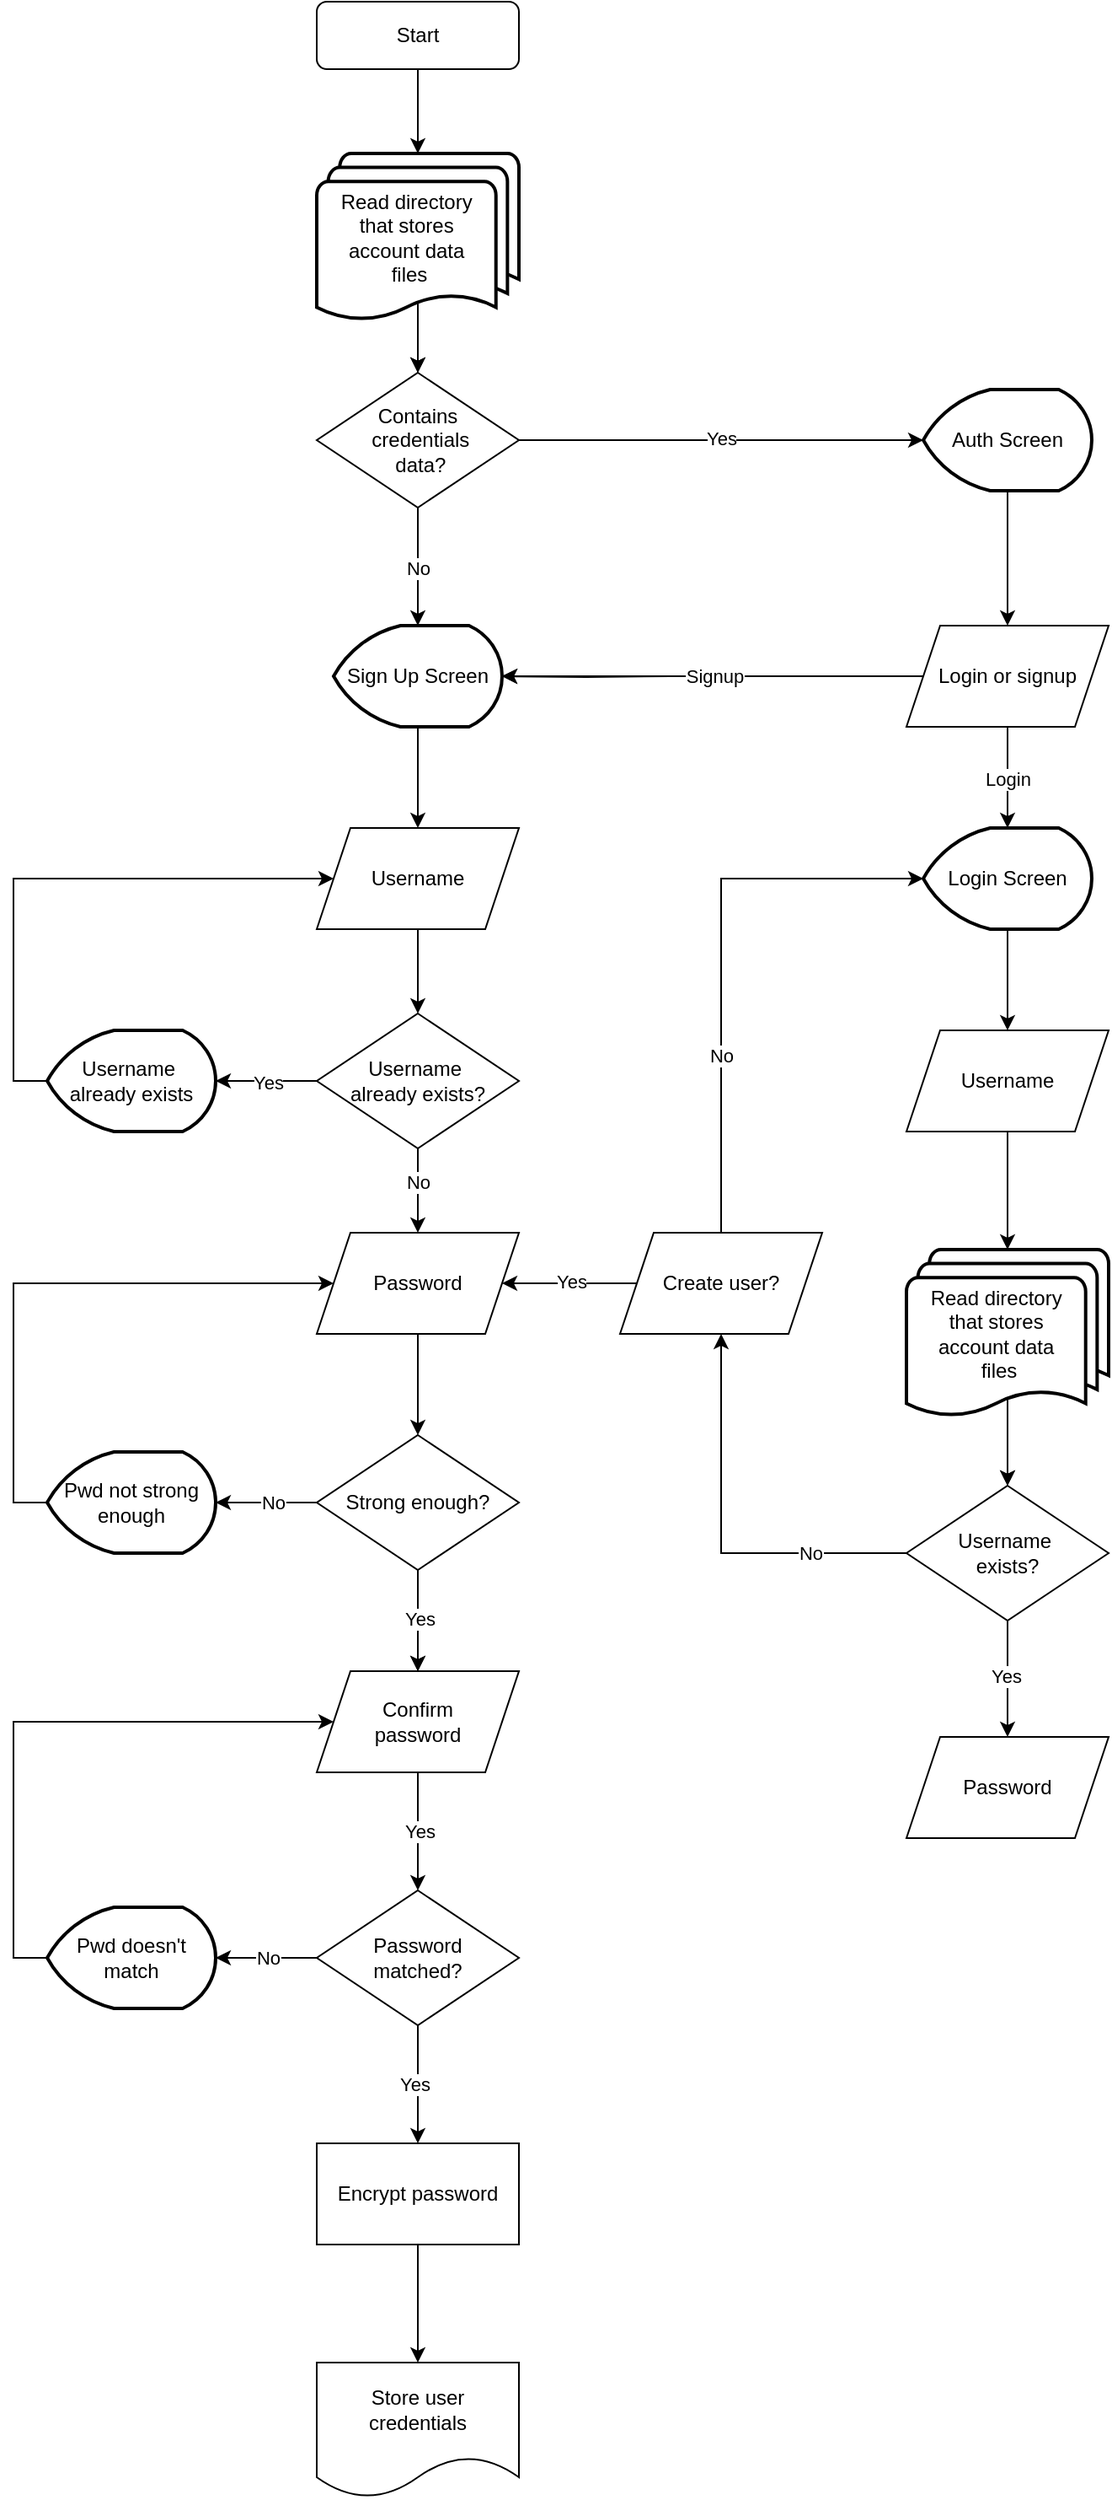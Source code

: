 <mxfile version="27.0.1">
  <diagram id="C5RBs43oDa-KdzZeNtuy" name="Page-1">
    <mxGraphModel dx="1656" dy="611" grid="1" gridSize="10" guides="1" tooltips="1" connect="1" arrows="1" fold="1" page="1" pageScale="1" pageWidth="827" pageHeight="1169" math="0" shadow="0">
      <root>
        <mxCell id="WIyWlLk6GJQsqaUBKTNV-0" />
        <mxCell id="WIyWlLk6GJQsqaUBKTNV-1" parent="WIyWlLk6GJQsqaUBKTNV-0" />
        <mxCell id="WIyWlLk6GJQsqaUBKTNV-3" value="Start" style="rounded=1;whiteSpace=wrap;html=1;fontSize=12;glass=0;strokeWidth=1;shadow=0;" parent="WIyWlLk6GJQsqaUBKTNV-1" vertex="1">
          <mxGeometry x="160" y="80" width="120" height="40" as="geometry" />
        </mxCell>
        <mxCell id="9YRlblP6MZ6Cb8axo9Pt-24" value="" style="edgeStyle=orthogonalEdgeStyle;rounded=0;orthogonalLoop=1;jettySize=auto;html=1;exitX=0.5;exitY=0.88;exitDx=0;exitDy=0;exitPerimeter=0;" edge="1" parent="WIyWlLk6GJQsqaUBKTNV-1" source="9YRlblP6MZ6Cb8axo9Pt-101" target="9YRlblP6MZ6Cb8axo9Pt-23">
          <mxGeometry relative="1" as="geometry">
            <mxPoint x="220" y="238.4" as="sourcePoint" />
          </mxGeometry>
        </mxCell>
        <mxCell id="9YRlblP6MZ6Cb8axo9Pt-26" value="" style="edgeStyle=orthogonalEdgeStyle;rounded=0;orthogonalLoop=1;jettySize=auto;html=1;entryX=0;entryY=0.5;entryDx=0;entryDy=0;entryPerimeter=0;" edge="1" parent="WIyWlLk6GJQsqaUBKTNV-1" source="9YRlblP6MZ6Cb8axo9Pt-23" target="9YRlblP6MZ6Cb8axo9Pt-28">
          <mxGeometry relative="1" as="geometry">
            <mxPoint x="360" y="340" as="targetPoint" />
          </mxGeometry>
        </mxCell>
        <mxCell id="9YRlblP6MZ6Cb8axo9Pt-113" value="Yes" style="edgeLabel;html=1;align=center;verticalAlign=middle;resizable=0;points=[];" vertex="1" connectable="0" parent="9YRlblP6MZ6Cb8axo9Pt-26">
          <mxGeometry x="-0.001" y="1" relative="1" as="geometry">
            <mxPoint as="offset" />
          </mxGeometry>
        </mxCell>
        <mxCell id="9YRlblP6MZ6Cb8axo9Pt-23" value="&lt;div&gt;Contains&lt;/div&gt;&lt;div&gt;&amp;nbsp;credentials&lt;/div&gt;&lt;div&gt;&amp;nbsp;data?&lt;/div&gt;" style="rhombus;whiteSpace=wrap;html=1;" vertex="1" parent="WIyWlLk6GJQsqaUBKTNV-1">
          <mxGeometry x="160" y="300" width="120" height="80" as="geometry" />
        </mxCell>
        <mxCell id="9YRlblP6MZ6Cb8axo9Pt-46" style="edgeStyle=orthogonalEdgeStyle;rounded=0;orthogonalLoop=1;jettySize=auto;html=1;entryX=0.5;entryY=0;entryDx=0;entryDy=0;" edge="1" parent="WIyWlLk6GJQsqaUBKTNV-1" source="9YRlblP6MZ6Cb8axo9Pt-28" target="9YRlblP6MZ6Cb8axo9Pt-45">
          <mxGeometry relative="1" as="geometry" />
        </mxCell>
        <mxCell id="9YRlblP6MZ6Cb8axo9Pt-28" value="Auth Screen" style="strokeWidth=2;html=1;shape=mxgraph.flowchart.display;whiteSpace=wrap;" vertex="1" parent="WIyWlLk6GJQsqaUBKTNV-1">
          <mxGeometry x="520" y="310" width="100" height="60" as="geometry" />
        </mxCell>
        <mxCell id="9YRlblP6MZ6Cb8axo9Pt-56" style="edgeStyle=orthogonalEdgeStyle;rounded=0;orthogonalLoop=1;jettySize=auto;html=1;entryX=0.5;entryY=0;entryDx=0;entryDy=0;" edge="1" parent="WIyWlLk6GJQsqaUBKTNV-1" source="9YRlblP6MZ6Cb8axo9Pt-36" target="9YRlblP6MZ6Cb8axo9Pt-54">
          <mxGeometry relative="1" as="geometry" />
        </mxCell>
        <mxCell id="9YRlblP6MZ6Cb8axo9Pt-36" value="Sign Up Screen" style="strokeWidth=2;html=1;shape=mxgraph.flowchart.display;whiteSpace=wrap;" vertex="1" parent="WIyWlLk6GJQsqaUBKTNV-1">
          <mxGeometry x="170" y="450" width="100" height="60" as="geometry" />
        </mxCell>
        <mxCell id="9YRlblP6MZ6Cb8axo9Pt-37" style="edgeStyle=orthogonalEdgeStyle;rounded=0;orthogonalLoop=1;jettySize=auto;html=1;entryX=0.5;entryY=0;entryDx=0;entryDy=0;entryPerimeter=0;" edge="1" parent="WIyWlLk6GJQsqaUBKTNV-1" source="9YRlblP6MZ6Cb8axo9Pt-23" target="9YRlblP6MZ6Cb8axo9Pt-36">
          <mxGeometry relative="1" as="geometry" />
        </mxCell>
        <mxCell id="9YRlblP6MZ6Cb8axo9Pt-38" value="No" style="edgeLabel;html=1;align=center;verticalAlign=middle;resizable=0;points=[];" vertex="1" connectable="0" parent="9YRlblP6MZ6Cb8axo9Pt-37">
          <mxGeometry x="0.025" y="-1" relative="1" as="geometry">
            <mxPoint x="1" as="offset" />
          </mxGeometry>
        </mxCell>
        <mxCell id="9YRlblP6MZ6Cb8axo9Pt-41" style="edgeStyle=orthogonalEdgeStyle;rounded=0;orthogonalLoop=1;jettySize=auto;html=1;exitX=0;exitY=0.5;exitDx=0;exitDy=0;entryX=1;entryY=0.5;entryDx=0;entryDy=0;entryPerimeter=0;" edge="1" parent="WIyWlLk6GJQsqaUBKTNV-1" target="9YRlblP6MZ6Cb8axo9Pt-36">
          <mxGeometry relative="1" as="geometry">
            <mxPoint x="370" y="480" as="sourcePoint" />
          </mxGeometry>
        </mxCell>
        <mxCell id="9YRlblP6MZ6Cb8axo9Pt-98" value="" style="edgeStyle=orthogonalEdgeStyle;rounded=0;orthogonalLoop=1;jettySize=auto;html=1;" edge="1" parent="WIyWlLk6GJQsqaUBKTNV-1" source="9YRlblP6MZ6Cb8axo9Pt-45" target="9YRlblP6MZ6Cb8axo9Pt-36">
          <mxGeometry relative="1" as="geometry" />
        </mxCell>
        <mxCell id="9YRlblP6MZ6Cb8axo9Pt-100" value="&lt;div&gt;Signup&lt;/div&gt;" style="edgeLabel;html=1;align=center;verticalAlign=middle;resizable=0;points=[];" vertex="1" connectable="0" parent="9YRlblP6MZ6Cb8axo9Pt-98">
          <mxGeometry x="-0.01" relative="1" as="geometry">
            <mxPoint as="offset" />
          </mxGeometry>
        </mxCell>
        <mxCell id="9YRlblP6MZ6Cb8axo9Pt-45" value="Login or signup" style="shape=parallelogram;perimeter=parallelogramPerimeter;whiteSpace=wrap;html=1;fixedSize=1;" vertex="1" parent="WIyWlLk6GJQsqaUBKTNV-1">
          <mxGeometry x="510" y="450" width="120" height="60" as="geometry" />
        </mxCell>
        <mxCell id="9YRlblP6MZ6Cb8axo9Pt-106" style="edgeStyle=orthogonalEdgeStyle;rounded=0;orthogonalLoop=1;jettySize=auto;html=1;entryX=0.5;entryY=0;entryDx=0;entryDy=0;" edge="1" parent="WIyWlLk6GJQsqaUBKTNV-1" source="9YRlblP6MZ6Cb8axo9Pt-50" target="9YRlblP6MZ6Cb8axo9Pt-104">
          <mxGeometry relative="1" as="geometry" />
        </mxCell>
        <mxCell id="9YRlblP6MZ6Cb8axo9Pt-50" value="Login Screen" style="strokeWidth=2;html=1;shape=mxgraph.flowchart.display;whiteSpace=wrap;" vertex="1" parent="WIyWlLk6GJQsqaUBKTNV-1">
          <mxGeometry x="520" y="570" width="100" height="60" as="geometry" />
        </mxCell>
        <mxCell id="9YRlblP6MZ6Cb8axo9Pt-51" style="edgeStyle=orthogonalEdgeStyle;rounded=0;orthogonalLoop=1;jettySize=auto;html=1;entryX=0.5;entryY=0;entryDx=0;entryDy=0;entryPerimeter=0;" edge="1" parent="WIyWlLk6GJQsqaUBKTNV-1" source="9YRlblP6MZ6Cb8axo9Pt-45" target="9YRlblP6MZ6Cb8axo9Pt-50">
          <mxGeometry relative="1" as="geometry" />
        </mxCell>
        <mxCell id="9YRlblP6MZ6Cb8axo9Pt-52" value="Login" style="edgeLabel;html=1;align=center;verticalAlign=middle;resizable=0;points=[];" vertex="1" connectable="0" parent="9YRlblP6MZ6Cb8axo9Pt-51">
          <mxGeometry x="0.028" relative="1" as="geometry">
            <mxPoint as="offset" />
          </mxGeometry>
        </mxCell>
        <mxCell id="9YRlblP6MZ6Cb8axo9Pt-58" value="" style="edgeStyle=orthogonalEdgeStyle;rounded=0;orthogonalLoop=1;jettySize=auto;html=1;" edge="1" parent="WIyWlLk6GJQsqaUBKTNV-1" source="9YRlblP6MZ6Cb8axo9Pt-54" target="9YRlblP6MZ6Cb8axo9Pt-57">
          <mxGeometry relative="1" as="geometry" />
        </mxCell>
        <mxCell id="9YRlblP6MZ6Cb8axo9Pt-54" value="Username" style="shape=parallelogram;perimeter=parallelogramPerimeter;whiteSpace=wrap;html=1;fixedSize=1;" vertex="1" parent="WIyWlLk6GJQsqaUBKTNV-1">
          <mxGeometry x="160" y="570" width="120" height="60" as="geometry" />
        </mxCell>
        <mxCell id="9YRlblP6MZ6Cb8axo9Pt-61" style="edgeStyle=elbowEdgeStyle;rounded=0;orthogonalLoop=1;jettySize=auto;html=1;entryX=1;entryY=0.5;entryDx=0;entryDy=0;exitX=0;exitY=0.5;exitDx=0;exitDy=0;elbow=vertical;entryPerimeter=0;" edge="1" parent="WIyWlLk6GJQsqaUBKTNV-1" source="9YRlblP6MZ6Cb8axo9Pt-57" target="9YRlblP6MZ6Cb8axo9Pt-72">
          <mxGeometry relative="1" as="geometry">
            <mxPoint x="90" y="590" as="targetPoint" />
            <Array as="points">
              <mxPoint x="140" y="720" />
            </Array>
          </mxGeometry>
        </mxCell>
        <mxCell id="9YRlblP6MZ6Cb8axo9Pt-73" value="Yes" style="edgeLabel;html=1;align=center;verticalAlign=middle;resizable=0;points=[];" vertex="1" connectable="0" parent="9YRlblP6MZ6Cb8axo9Pt-61">
          <mxGeometry x="-0.014" y="1" relative="1" as="geometry">
            <mxPoint as="offset" />
          </mxGeometry>
        </mxCell>
        <mxCell id="9YRlblP6MZ6Cb8axo9Pt-65" style="edgeStyle=orthogonalEdgeStyle;rounded=0;orthogonalLoop=1;jettySize=auto;html=1;entryX=0.5;entryY=0;entryDx=0;entryDy=0;" edge="1" parent="WIyWlLk6GJQsqaUBKTNV-1" source="9YRlblP6MZ6Cb8axo9Pt-57" target="9YRlblP6MZ6Cb8axo9Pt-64">
          <mxGeometry relative="1" as="geometry" />
        </mxCell>
        <mxCell id="9YRlblP6MZ6Cb8axo9Pt-66" value="No" style="edgeLabel;html=1;align=center;verticalAlign=middle;resizable=0;points=[];" vertex="1" connectable="0" parent="9YRlblP6MZ6Cb8axo9Pt-65">
          <mxGeometry x="-0.074" y="3" relative="1" as="geometry">
            <mxPoint x="-3" y="-3" as="offset" />
          </mxGeometry>
        </mxCell>
        <mxCell id="9YRlblP6MZ6Cb8axo9Pt-57" value="&lt;div&gt;Username&amp;nbsp;&lt;/div&gt;&lt;div&gt;already exists?&lt;/div&gt;" style="rhombus;whiteSpace=wrap;html=1;" vertex="1" parent="WIyWlLk6GJQsqaUBKTNV-1">
          <mxGeometry x="160" y="680" width="120" height="80" as="geometry" />
        </mxCell>
        <mxCell id="9YRlblP6MZ6Cb8axo9Pt-68" style="edgeStyle=orthogonalEdgeStyle;rounded=0;orthogonalLoop=1;jettySize=auto;html=1;entryX=0.5;entryY=0;entryDx=0;entryDy=0;" edge="1" parent="WIyWlLk6GJQsqaUBKTNV-1" source="9YRlblP6MZ6Cb8axo9Pt-64" target="9YRlblP6MZ6Cb8axo9Pt-67">
          <mxGeometry relative="1" as="geometry" />
        </mxCell>
        <mxCell id="9YRlblP6MZ6Cb8axo9Pt-64" value="Password" style="shape=parallelogram;perimeter=parallelogramPerimeter;whiteSpace=wrap;html=1;fixedSize=1;" vertex="1" parent="WIyWlLk6GJQsqaUBKTNV-1">
          <mxGeometry x="160" y="810" width="120" height="60" as="geometry" />
        </mxCell>
        <mxCell id="9YRlblP6MZ6Cb8axo9Pt-79" style="edgeStyle=orthogonalEdgeStyle;rounded=0;orthogonalLoop=1;jettySize=auto;html=1;entryX=0.5;entryY=0;entryDx=0;entryDy=0;" edge="1" parent="WIyWlLk6GJQsqaUBKTNV-1" source="9YRlblP6MZ6Cb8axo9Pt-67" target="9YRlblP6MZ6Cb8axo9Pt-80">
          <mxGeometry relative="1" as="geometry">
            <mxPoint x="220.0" y="1080" as="targetPoint" />
          </mxGeometry>
        </mxCell>
        <mxCell id="9YRlblP6MZ6Cb8axo9Pt-94" value="" style="edgeStyle=orthogonalEdgeStyle;rounded=0;orthogonalLoop=1;jettySize=auto;html=1;" edge="1" parent="WIyWlLk6GJQsqaUBKTNV-1" source="9YRlblP6MZ6Cb8axo9Pt-67" target="9YRlblP6MZ6Cb8axo9Pt-80">
          <mxGeometry relative="1" as="geometry" />
        </mxCell>
        <mxCell id="9YRlblP6MZ6Cb8axo9Pt-95" value="Yes" style="edgeLabel;html=1;align=center;verticalAlign=middle;resizable=0;points=[];" vertex="1" connectable="0" parent="9YRlblP6MZ6Cb8axo9Pt-94">
          <mxGeometry x="-0.054" y="1" relative="1" as="geometry">
            <mxPoint as="offset" />
          </mxGeometry>
        </mxCell>
        <mxCell id="9YRlblP6MZ6Cb8axo9Pt-67" value="Strong enough?" style="rhombus;whiteSpace=wrap;html=1;" vertex="1" parent="WIyWlLk6GJQsqaUBKTNV-1">
          <mxGeometry x="160" y="930" width="120" height="80" as="geometry" />
        </mxCell>
        <mxCell id="9YRlblP6MZ6Cb8axo9Pt-70" style="edgeStyle=elbowEdgeStyle;rounded=0;orthogonalLoop=1;jettySize=auto;html=1;exitX=0;exitY=0.5;exitDx=0;exitDy=0;elbow=horizontal;entryX=1;entryY=0.5;entryDx=0;entryDy=0;entryPerimeter=0;" edge="1" parent="WIyWlLk6GJQsqaUBKTNV-1" target="9YRlblP6MZ6Cb8axo9Pt-75">
          <mxGeometry relative="1" as="geometry">
            <mxPoint x="110" y="970" as="targetPoint" />
            <mxPoint x="160" y="970" as="sourcePoint" />
            <Array as="points">
              <mxPoint x="120" y="920" />
            </Array>
          </mxGeometry>
        </mxCell>
        <mxCell id="9YRlblP6MZ6Cb8axo9Pt-77" value="No" style="edgeLabel;html=1;align=center;verticalAlign=middle;resizable=0;points=[];" vertex="1" connectable="0" parent="9YRlblP6MZ6Cb8axo9Pt-70">
          <mxGeometry x="-0.136" relative="1" as="geometry">
            <mxPoint as="offset" />
          </mxGeometry>
        </mxCell>
        <mxCell id="9YRlblP6MZ6Cb8axo9Pt-74" style="edgeStyle=orthogonalEdgeStyle;rounded=0;orthogonalLoop=1;jettySize=auto;html=1;entryX=0;entryY=0.5;entryDx=0;entryDy=0;" edge="1" parent="WIyWlLk6GJQsqaUBKTNV-1" source="9YRlblP6MZ6Cb8axo9Pt-72" target="9YRlblP6MZ6Cb8axo9Pt-54">
          <mxGeometry relative="1" as="geometry">
            <Array as="points">
              <mxPoint x="-20" y="720" />
              <mxPoint x="-20" y="600" />
            </Array>
          </mxGeometry>
        </mxCell>
        <mxCell id="9YRlblP6MZ6Cb8axo9Pt-72" value="&lt;div&gt;Username&amp;nbsp;&lt;/div&gt;&lt;div&gt;already exists&lt;/div&gt;" style="strokeWidth=2;html=1;shape=mxgraph.flowchart.display;whiteSpace=wrap;" vertex="1" parent="WIyWlLk6GJQsqaUBKTNV-1">
          <mxGeometry y="690" width="100" height="60" as="geometry" />
        </mxCell>
        <mxCell id="9YRlblP6MZ6Cb8axo9Pt-76" style="edgeStyle=orthogonalEdgeStyle;rounded=0;orthogonalLoop=1;jettySize=auto;html=1;entryX=0;entryY=0.5;entryDx=0;entryDy=0;" edge="1" parent="WIyWlLk6GJQsqaUBKTNV-1" source="9YRlblP6MZ6Cb8axo9Pt-75" target="9YRlblP6MZ6Cb8axo9Pt-64">
          <mxGeometry relative="1" as="geometry">
            <Array as="points">
              <mxPoint x="-20" y="970" />
              <mxPoint x="-20" y="840" />
            </Array>
          </mxGeometry>
        </mxCell>
        <mxCell id="9YRlblP6MZ6Cb8axo9Pt-75" value="Pwd not strong enough" style="strokeWidth=2;html=1;shape=mxgraph.flowchart.display;whiteSpace=wrap;" vertex="1" parent="WIyWlLk6GJQsqaUBKTNV-1">
          <mxGeometry y="940" width="100" height="60" as="geometry" />
        </mxCell>
        <mxCell id="9YRlblP6MZ6Cb8axo9Pt-82" value="" style="edgeStyle=orthogonalEdgeStyle;rounded=0;orthogonalLoop=1;jettySize=auto;html=1;" edge="1" parent="WIyWlLk6GJQsqaUBKTNV-1" source="9YRlblP6MZ6Cb8axo9Pt-80" target="9YRlblP6MZ6Cb8axo9Pt-81">
          <mxGeometry relative="1" as="geometry" />
        </mxCell>
        <mxCell id="9YRlblP6MZ6Cb8axo9Pt-96" value="Yes" style="edgeLabel;html=1;align=center;verticalAlign=middle;resizable=0;points=[];" vertex="1" connectable="0" parent="9YRlblP6MZ6Cb8axo9Pt-82">
          <mxGeometry x="0.001" y="1" relative="1" as="geometry">
            <mxPoint as="offset" />
          </mxGeometry>
        </mxCell>
        <mxCell id="9YRlblP6MZ6Cb8axo9Pt-80" value="&lt;div&gt;Confirm&lt;/div&gt;&lt;div&gt;password&lt;/div&gt;" style="shape=parallelogram;perimeter=parallelogramPerimeter;whiteSpace=wrap;html=1;fixedSize=1;" vertex="1" parent="WIyWlLk6GJQsqaUBKTNV-1">
          <mxGeometry x="160" y="1070" width="120" height="60" as="geometry" />
        </mxCell>
        <mxCell id="9YRlblP6MZ6Cb8axo9Pt-81" value="&lt;div&gt;Password&lt;/div&gt;&lt;div&gt;matched?&lt;/div&gt;" style="rhombus;whiteSpace=wrap;html=1;" vertex="1" parent="WIyWlLk6GJQsqaUBKTNV-1">
          <mxGeometry x="160" y="1200" width="120" height="80" as="geometry" />
        </mxCell>
        <mxCell id="9YRlblP6MZ6Cb8axo9Pt-85" style="edgeStyle=orthogonalEdgeStyle;rounded=0;orthogonalLoop=1;jettySize=auto;html=1;entryX=0;entryY=0.5;entryDx=0;entryDy=0;" edge="1" parent="WIyWlLk6GJQsqaUBKTNV-1" source="9YRlblP6MZ6Cb8axo9Pt-83" target="9YRlblP6MZ6Cb8axo9Pt-80">
          <mxGeometry relative="1" as="geometry">
            <Array as="points">
              <mxPoint x="-20" y="1240" />
              <mxPoint x="-20" y="1100" />
            </Array>
          </mxGeometry>
        </mxCell>
        <mxCell id="9YRlblP6MZ6Cb8axo9Pt-83" value="Pwd doesn&#39;t match" style="strokeWidth=2;html=1;shape=mxgraph.flowchart.display;whiteSpace=wrap;" vertex="1" parent="WIyWlLk6GJQsqaUBKTNV-1">
          <mxGeometry y="1210" width="100" height="60" as="geometry" />
        </mxCell>
        <mxCell id="9YRlblP6MZ6Cb8axo9Pt-84" style="edgeStyle=orthogonalEdgeStyle;rounded=0;orthogonalLoop=1;jettySize=auto;html=1;entryX=1;entryY=0.5;entryDx=0;entryDy=0;entryPerimeter=0;" edge="1" parent="WIyWlLk6GJQsqaUBKTNV-1" source="9YRlblP6MZ6Cb8axo9Pt-81" target="9YRlblP6MZ6Cb8axo9Pt-83">
          <mxGeometry relative="1" as="geometry" />
        </mxCell>
        <mxCell id="9YRlblP6MZ6Cb8axo9Pt-87" value="No" style="edgeLabel;html=1;align=center;verticalAlign=middle;resizable=0;points=[];" vertex="1" connectable="0" parent="9YRlblP6MZ6Cb8axo9Pt-84">
          <mxGeometry x="-0.033" y="1" relative="1" as="geometry">
            <mxPoint y="-1" as="offset" />
          </mxGeometry>
        </mxCell>
        <mxCell id="9YRlblP6MZ6Cb8axo9Pt-89" style="edgeStyle=orthogonalEdgeStyle;rounded=0;orthogonalLoop=1;jettySize=auto;html=1;entryX=0.5;entryY=0;entryDx=0;entryDy=0;entryPerimeter=0;" edge="1" parent="WIyWlLk6GJQsqaUBKTNV-1" source="9YRlblP6MZ6Cb8axo9Pt-81">
          <mxGeometry relative="1" as="geometry">
            <mxPoint x="220" y="1350" as="targetPoint" />
          </mxGeometry>
        </mxCell>
        <mxCell id="9YRlblP6MZ6Cb8axo9Pt-97" value="Yes" style="edgeLabel;html=1;align=center;verticalAlign=middle;resizable=0;points=[];" vertex="1" connectable="0" parent="9YRlblP6MZ6Cb8axo9Pt-89">
          <mxGeometry x="-0.019" y="-2" relative="1" as="geometry">
            <mxPoint as="offset" />
          </mxGeometry>
        </mxCell>
        <mxCell id="9YRlblP6MZ6Cb8axo9Pt-93" style="edgeStyle=orthogonalEdgeStyle;rounded=0;orthogonalLoop=1;jettySize=auto;html=1;" edge="1" parent="WIyWlLk6GJQsqaUBKTNV-1" source="9YRlblP6MZ6Cb8axo9Pt-92">
          <mxGeometry relative="1" as="geometry">
            <mxPoint x="220" y="1480" as="targetPoint" />
          </mxGeometry>
        </mxCell>
        <mxCell id="9YRlblP6MZ6Cb8axo9Pt-92" value="Encrypt password" style="rounded=0;whiteSpace=wrap;html=1;" vertex="1" parent="WIyWlLk6GJQsqaUBKTNV-1">
          <mxGeometry x="160" y="1350" width="120" height="60" as="geometry" />
        </mxCell>
        <mxCell id="9YRlblP6MZ6Cb8axo9Pt-102" value="" style="edgeStyle=orthogonalEdgeStyle;rounded=0;orthogonalLoop=1;jettySize=auto;html=1;" edge="1" parent="WIyWlLk6GJQsqaUBKTNV-1" source="9YRlblP6MZ6Cb8axo9Pt-101" target="9YRlblP6MZ6Cb8axo9Pt-23">
          <mxGeometry relative="1" as="geometry" />
        </mxCell>
        <mxCell id="9YRlblP6MZ6Cb8axo9Pt-101" value="&lt;div&gt;Read directory &amp;nbsp; &amp;nbsp; &lt;br&gt;&lt;/div&gt;&lt;div&gt;that stores &amp;nbsp; &amp;nbsp; &lt;br&gt;&lt;/div&gt;&lt;div&gt;account data&amp;nbsp; &amp;nbsp;&amp;nbsp; &lt;br&gt;&lt;/div&gt;&lt;div&gt;files&amp;nbsp; &amp;nbsp; &lt;br&gt;&lt;/div&gt;" style="strokeWidth=2;html=1;shape=mxgraph.flowchart.multi-document;whiteSpace=wrap;" vertex="1" parent="WIyWlLk6GJQsqaUBKTNV-1">
          <mxGeometry x="160" y="170" width="120" height="100" as="geometry" />
        </mxCell>
        <mxCell id="9YRlblP6MZ6Cb8axo9Pt-103" value="&lt;div&gt;Store user&lt;/div&gt;&lt;div&gt;credentials&lt;/div&gt;" style="shape=document;whiteSpace=wrap;html=1;boundedLbl=1;" vertex="1" parent="WIyWlLk6GJQsqaUBKTNV-1">
          <mxGeometry x="160" y="1480" width="120" height="80" as="geometry" />
        </mxCell>
        <mxCell id="9YRlblP6MZ6Cb8axo9Pt-128" style="edgeStyle=orthogonalEdgeStyle;rounded=0;orthogonalLoop=1;jettySize=auto;html=1;entryX=0.5;entryY=0;entryDx=0;entryDy=0;" edge="1" parent="WIyWlLk6GJQsqaUBKTNV-1" source="9YRlblP6MZ6Cb8axo9Pt-104">
          <mxGeometry relative="1" as="geometry">
            <mxPoint x="570" y="820" as="targetPoint" />
          </mxGeometry>
        </mxCell>
        <mxCell id="9YRlblP6MZ6Cb8axo9Pt-104" value="Username" style="shape=parallelogram;perimeter=parallelogramPerimeter;whiteSpace=wrap;html=1;fixedSize=1;" vertex="1" parent="WIyWlLk6GJQsqaUBKTNV-1">
          <mxGeometry x="510" y="690" width="120" height="60" as="geometry" />
        </mxCell>
        <mxCell id="9YRlblP6MZ6Cb8axo9Pt-111" value="" style="edgeStyle=orthogonalEdgeStyle;rounded=0;orthogonalLoop=1;jettySize=auto;html=1;" edge="1" parent="WIyWlLk6GJQsqaUBKTNV-1" source="9YRlblP6MZ6Cb8axo9Pt-107" target="9YRlblP6MZ6Cb8axo9Pt-110">
          <mxGeometry relative="1" as="geometry" />
        </mxCell>
        <mxCell id="9YRlblP6MZ6Cb8axo9Pt-132" value="No" style="edgeLabel;html=1;align=center;verticalAlign=middle;resizable=0;points=[];" vertex="1" connectable="0" parent="9YRlblP6MZ6Cb8axo9Pt-111">
          <mxGeometry x="-0.525" y="1" relative="1" as="geometry">
            <mxPoint y="-1" as="offset" />
          </mxGeometry>
        </mxCell>
        <mxCell id="9YRlblP6MZ6Cb8axo9Pt-121" value="" style="edgeStyle=orthogonalEdgeStyle;rounded=0;orthogonalLoop=1;jettySize=auto;html=1;" edge="1" parent="WIyWlLk6GJQsqaUBKTNV-1" source="9YRlblP6MZ6Cb8axo9Pt-107" target="9YRlblP6MZ6Cb8axo9Pt-120">
          <mxGeometry relative="1" as="geometry" />
        </mxCell>
        <mxCell id="9YRlblP6MZ6Cb8axo9Pt-122" value="Yes" style="edgeLabel;html=1;align=center;verticalAlign=middle;resizable=0;points=[];" vertex="1" connectable="0" parent="9YRlblP6MZ6Cb8axo9Pt-121">
          <mxGeometry x="-0.04" y="-1" relative="1" as="geometry">
            <mxPoint as="offset" />
          </mxGeometry>
        </mxCell>
        <mxCell id="9YRlblP6MZ6Cb8axo9Pt-107" value="&lt;div&gt;Username&amp;nbsp;&lt;/div&gt;&lt;div&gt;exists?&lt;/div&gt;" style="rhombus;whiteSpace=wrap;html=1;" vertex="1" parent="WIyWlLk6GJQsqaUBKTNV-1">
          <mxGeometry x="510" y="960" width="120" height="80" as="geometry" />
        </mxCell>
        <mxCell id="9YRlblP6MZ6Cb8axo9Pt-114" style="edgeStyle=orthogonalEdgeStyle;rounded=0;orthogonalLoop=1;jettySize=auto;html=1;" edge="1" parent="WIyWlLk6GJQsqaUBKTNV-1" source="9YRlblP6MZ6Cb8axo9Pt-110" target="9YRlblP6MZ6Cb8axo9Pt-64">
          <mxGeometry relative="1" as="geometry" />
        </mxCell>
        <mxCell id="9YRlblP6MZ6Cb8axo9Pt-115" value="Yes" style="edgeLabel;html=1;align=center;verticalAlign=middle;resizable=0;points=[];" vertex="1" connectable="0" parent="9YRlblP6MZ6Cb8axo9Pt-114">
          <mxGeometry x="-0.025" y="-1" relative="1" as="geometry">
            <mxPoint as="offset" />
          </mxGeometry>
        </mxCell>
        <mxCell id="9YRlblP6MZ6Cb8axo9Pt-110" value="Create user?" style="shape=parallelogram;perimeter=parallelogramPerimeter;whiteSpace=wrap;html=1;fixedSize=1;" vertex="1" parent="WIyWlLk6GJQsqaUBKTNV-1">
          <mxGeometry x="340" y="810" width="120" height="60" as="geometry" />
        </mxCell>
        <mxCell id="9YRlblP6MZ6Cb8axo9Pt-116" style="edgeStyle=orthogonalEdgeStyle;rounded=0;orthogonalLoop=1;jettySize=auto;html=1;entryX=0;entryY=0.5;entryDx=0;entryDy=0;entryPerimeter=0;exitX=0.5;exitY=0;exitDx=0;exitDy=0;" edge="1" parent="WIyWlLk6GJQsqaUBKTNV-1" source="9YRlblP6MZ6Cb8axo9Pt-110" target="9YRlblP6MZ6Cb8axo9Pt-50">
          <mxGeometry relative="1" as="geometry">
            <Array as="points">
              <mxPoint x="400" y="600" />
            </Array>
          </mxGeometry>
        </mxCell>
        <mxCell id="9YRlblP6MZ6Cb8axo9Pt-117" value="No" style="edgeLabel;html=1;align=center;verticalAlign=middle;resizable=0;points=[];" vertex="1" connectable="0" parent="9YRlblP6MZ6Cb8axo9Pt-116">
          <mxGeometry x="-0.365" relative="1" as="geometry">
            <mxPoint as="offset" />
          </mxGeometry>
        </mxCell>
        <mxCell id="9YRlblP6MZ6Cb8axo9Pt-120" value="Password" style="shape=parallelogram;perimeter=parallelogramPerimeter;whiteSpace=wrap;html=1;fixedSize=1;" vertex="1" parent="WIyWlLk6GJQsqaUBKTNV-1">
          <mxGeometry x="510" y="1109" width="120" height="60" as="geometry" />
        </mxCell>
        <mxCell id="9YRlblP6MZ6Cb8axo9Pt-124" style="edgeStyle=orthogonalEdgeStyle;rounded=0;orthogonalLoop=1;jettySize=auto;html=1;entryX=0.5;entryY=0;entryDx=0;entryDy=0;entryPerimeter=0;" edge="1" parent="WIyWlLk6GJQsqaUBKTNV-1" source="WIyWlLk6GJQsqaUBKTNV-3" target="9YRlblP6MZ6Cb8axo9Pt-101">
          <mxGeometry relative="1" as="geometry" />
        </mxCell>
        <mxCell id="9YRlblP6MZ6Cb8axo9Pt-129" style="edgeStyle=orthogonalEdgeStyle;rounded=0;orthogonalLoop=1;jettySize=auto;html=1;entryX=0.5;entryY=0;entryDx=0;entryDy=0;exitX=0.5;exitY=0.88;exitDx=0;exitDy=0;exitPerimeter=0;" edge="1" parent="WIyWlLk6GJQsqaUBKTNV-1" source="9YRlblP6MZ6Cb8axo9Pt-130" target="9YRlblP6MZ6Cb8axo9Pt-107">
          <mxGeometry relative="1" as="geometry">
            <mxPoint x="570" y="880" as="sourcePoint" />
          </mxGeometry>
        </mxCell>
        <mxCell id="9YRlblP6MZ6Cb8axo9Pt-131" value="" style="edgeStyle=orthogonalEdgeStyle;rounded=0;orthogonalLoop=1;jettySize=auto;html=1;" edge="1" parent="WIyWlLk6GJQsqaUBKTNV-1" source="9YRlblP6MZ6Cb8axo9Pt-130" target="9YRlblP6MZ6Cb8axo9Pt-107">
          <mxGeometry relative="1" as="geometry" />
        </mxCell>
        <mxCell id="9YRlblP6MZ6Cb8axo9Pt-130" value="&lt;div&gt;Read directory &amp;nbsp; &amp;nbsp; &lt;br&gt;&lt;/div&gt;&lt;div&gt;that stores &amp;nbsp; &amp;nbsp; &lt;br&gt;&lt;/div&gt;&lt;div&gt;account data&amp;nbsp; &amp;nbsp;&amp;nbsp; &lt;br&gt;&lt;/div&gt;&lt;div&gt;files&amp;nbsp; &amp;nbsp; &lt;br&gt;&lt;/div&gt;" style="strokeWidth=2;html=1;shape=mxgraph.flowchart.multi-document;whiteSpace=wrap;" vertex="1" parent="WIyWlLk6GJQsqaUBKTNV-1">
          <mxGeometry x="510" y="820" width="120" height="100" as="geometry" />
        </mxCell>
      </root>
    </mxGraphModel>
  </diagram>
</mxfile>
